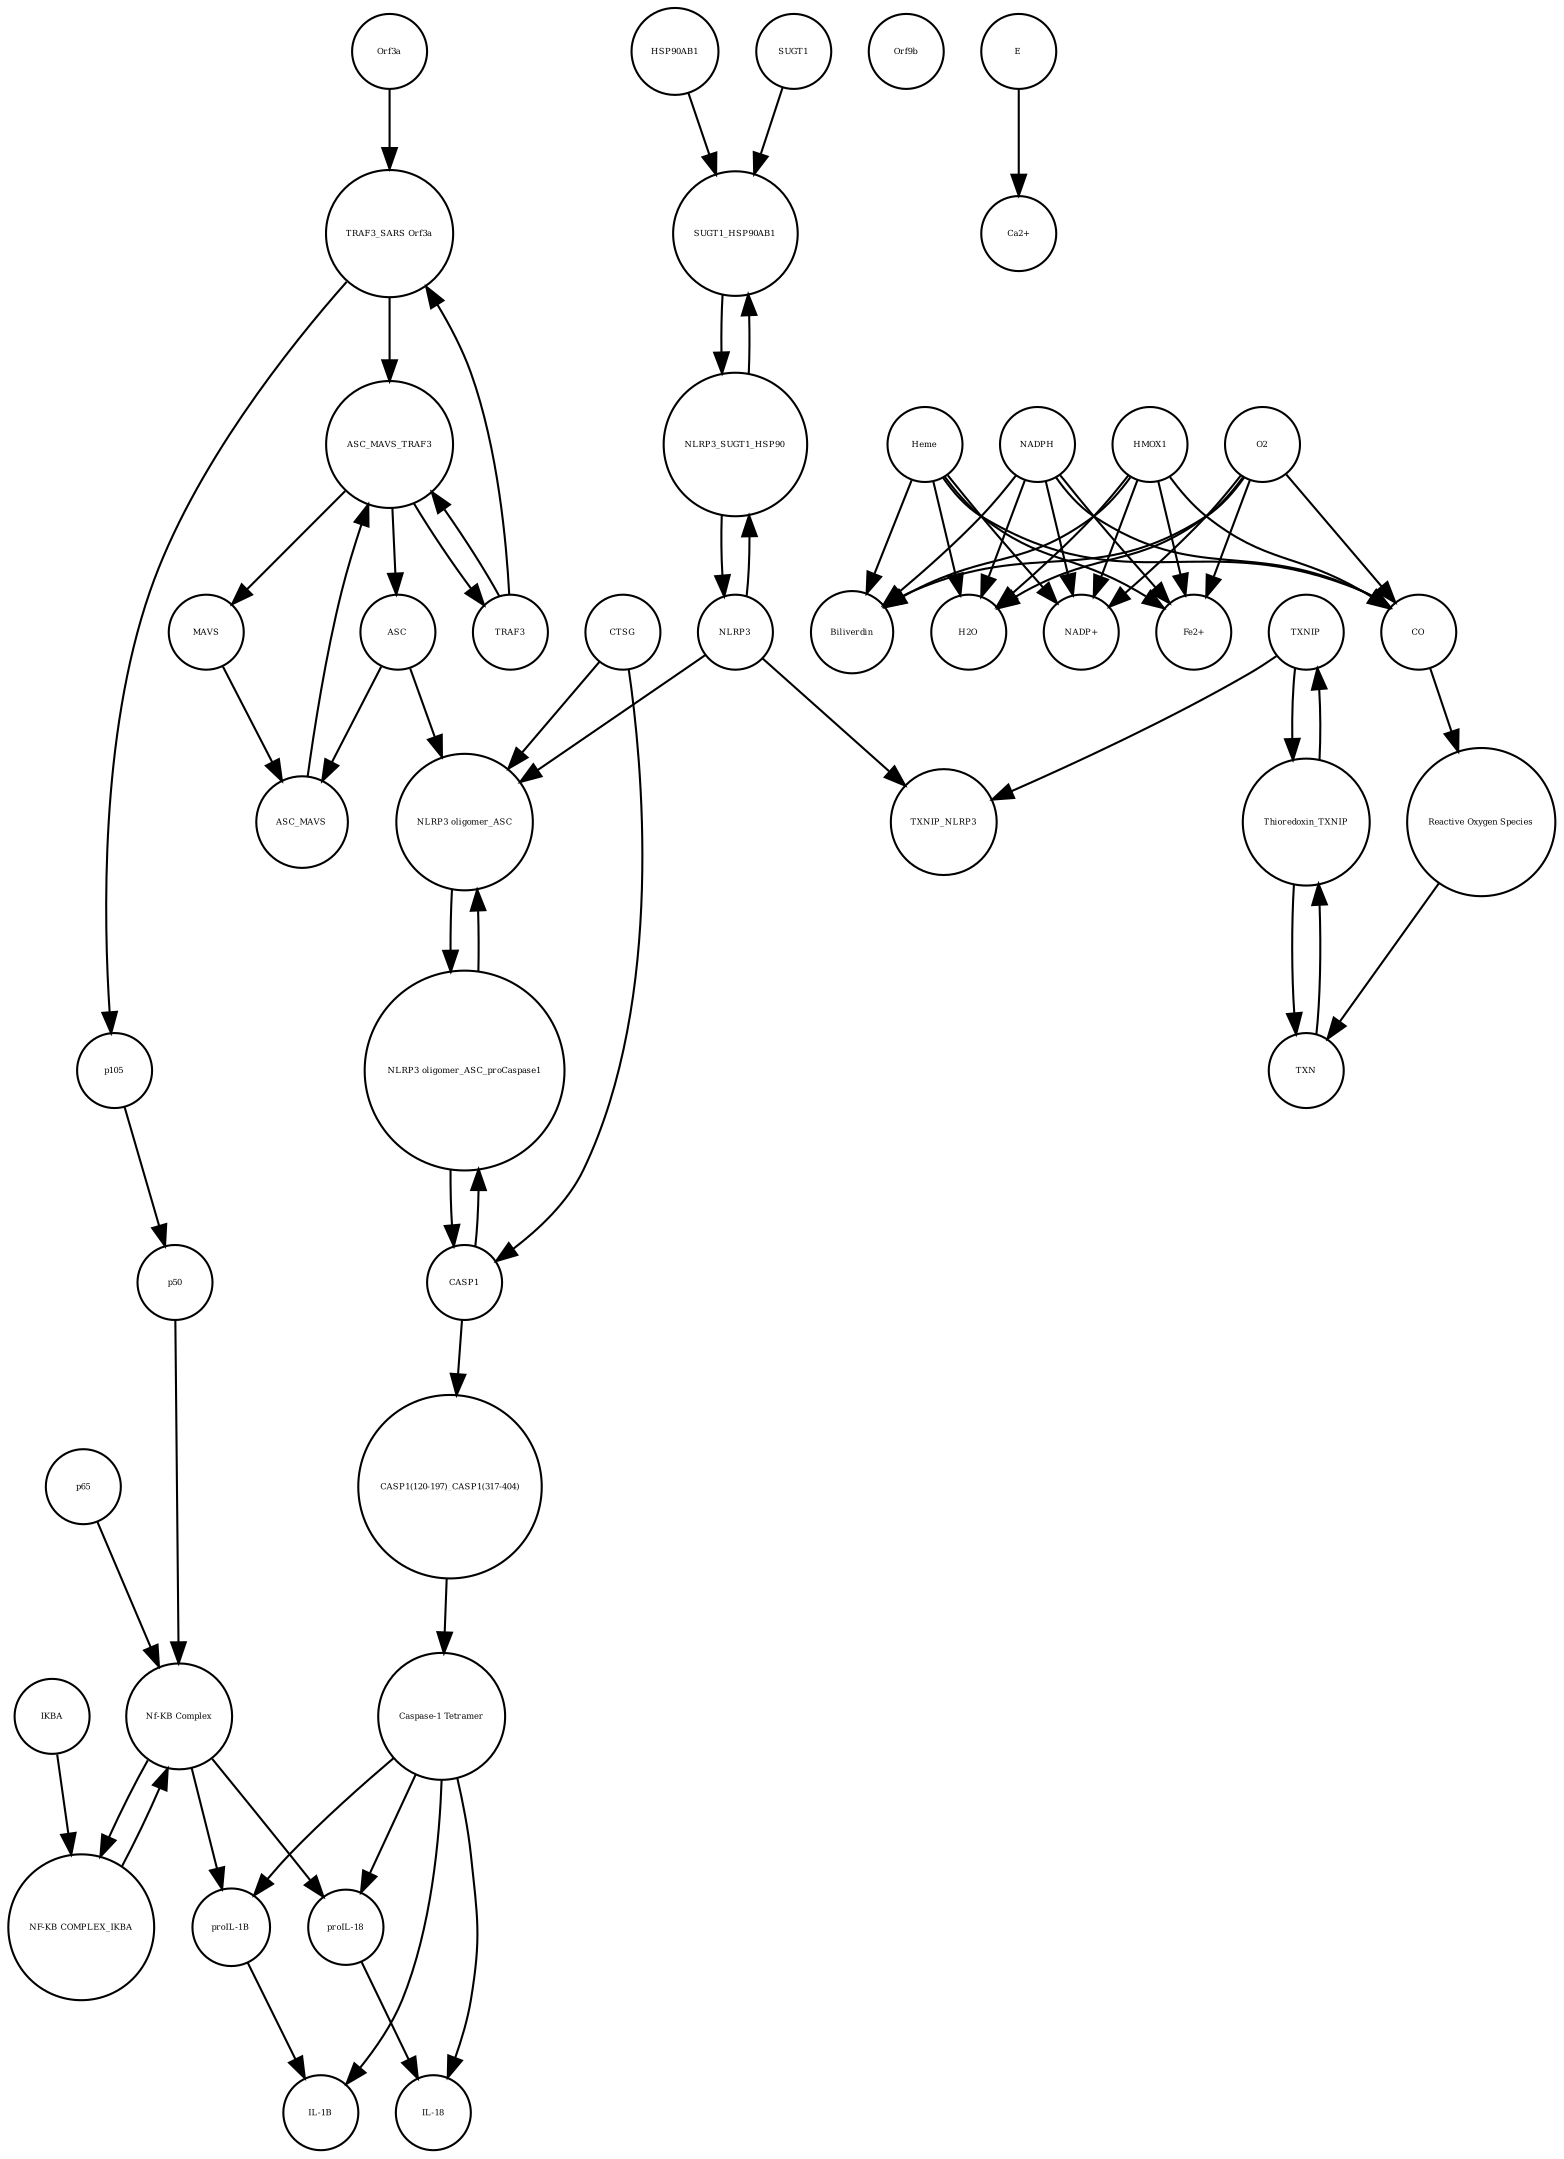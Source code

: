 strict digraph  {
HSP90AB1 [annotation=urn_miriam_uniprot_P08238, bipartite=0, cls=macromolecule, fontsize=4, label=HSP90AB1, shape=circle];
CASP1 [annotation=urn_miriam_uniprot_P29466, bipartite=0, cls=macromolecule, fontsize=4, label=CASP1, shape=circle];
p50 [annotation=urn_miriam_uniprot_P19838, bipartite=0, cls=macromolecule, fontsize=4, label=p50, shape=circle];
Orf9b [annotation="urn_miriam_taxonomy_694009|urn_miriam_uniprot_P59636", bipartite=0, cls=macromolecule, fontsize=4, label=Orf9b, shape=circle];
"Reactive Oxygen Species" [annotation="urn_miriam_obo.chebi_CHEBI%3A26523", bipartite=0, cls="simple chemical", fontsize=4, label="Reactive Oxygen Species", shape=circle];
"Caspase-1 Tetramer" [annotation=urn_miriam_uniprot_P29466, bipartite=0, cls="complex multimer", fontsize=4, label="Caspase-1 Tetramer", shape=circle];
TRAF3 [annotation=urn_miriam_uniprot_Q13114, bipartite=0, cls=macromolecule, fontsize=4, label=TRAF3, shape=circle];
H2O [annotation="urn_miriam_obo.chebi_CHEBI%3A15377", bipartite=0, cls="simple chemical", fontsize=4, label=H2O, shape=circle];
NLRP3_SUGT1_HSP90 [annotation="urn_miriam_uniprot_P08238|urn_miriam_uniprot_Q96P20|urn_miriam_uniprot_Q9Y2Z0", bipartite=0, cls=complex, fontsize=4, label=NLRP3_SUGT1_HSP90, shape=circle];
"IL-1B" [annotation=urn_miriam_uniprot_P01584, bipartite=0, cls=macromolecule, fontsize=4, label="IL-1B", shape=circle];
"proIL-1B" [annotation=urn_miriam_uniprot_P01584, bipartite=0, cls=macromolecule, fontsize=4, label="proIL-1B", shape=circle];
p65 [annotation=urn_miriam_uniprot_Q00653, bipartite=0, cls=macromolecule, fontsize=4, label=p65, shape=circle];
"CASP1(120-197)_CASP1(317-404)" [annotation=urn_miriam_uniprot_P29466, bipartite=0, cls=complex, fontsize=4, label="CASP1(120-197)_CASP1(317-404)", shape=circle];
CO [annotation="urn_miriam_obo.chebi_CHEBI%3A17245", bipartite=0, cls="simple chemical", fontsize=4, label=CO, shape=circle];
"Nf-KB Complex" [annotation="urn_miriam_uniprot_P19838|urn_miriam_uniprot_Q00653", bipartite=0, cls=complex, fontsize=4, label="Nf-KB Complex", shape=circle];
"NLRP3 oligomer_ASC_proCaspase1" [annotation="urn_miriam_uniprot_P29466|urn_miriam_uniprot_Q9ULZ3|urn_miriam_uniprot_Q96P20", bipartite=0, cls=complex, fontsize=4, label="NLRP3 oligomer_ASC_proCaspase1", shape=circle];
TXN [annotation=urn_miriam_uniprot_P10599, bipartite=0, cls=macromolecule, fontsize=4, label=TXN, shape=circle];
Heme [annotation="urn_miriam_obo.chebi_CHEBI%3A30413", bipartite=0, cls="simple chemical", fontsize=4, label=Heme, shape=circle];
IKBA [annotation="", bipartite=0, cls=macromolecule, fontsize=4, label=IKBA, shape=circle];
p105 [annotation=urn_miriam_uniprot_P19838, bipartite=0, cls=macromolecule, fontsize=4, label=p105, shape=circle];
"TRAF3_SARS Orf3a" [annotation="urn_miriam_uniprot_P59632|urn_miriam_uniprot_Q13114|urn_miriam_taxonomy_694009", bipartite=0, cls=complex, fontsize=4, label="TRAF3_SARS Orf3a", shape=circle];
NADPH [annotation="urn_miriam_obo.chebi_CHEBI%3A16474", bipartite=0, cls="simple chemical", fontsize=4, label=NADPH, shape=circle];
SUGT1 [annotation=urn_miriam_uniprot_Q9Y2Z0, bipartite=0, cls=macromolecule, fontsize=4, label=SUGT1, shape=circle];
ASC [annotation=urn_miriam_uniprot_Q9ULZ3, bipartite=0, cls=macromolecule, fontsize=4, label=ASC, shape=circle];
"NF-KB COMPLEX_IKBA" [annotation=urn_miriam_uniprot_P19838, bipartite=0, cls=complex, fontsize=4, label="NF-KB COMPLEX_IKBA", shape=circle];
E [annotation="urn_miriam_uniprot_P59637|urn_miriam_taxonomy_694009", bipartite=0, cls=macromolecule, fontsize=4, label=E, shape=circle];
HMOX1 [annotation=urn_miriam_uniprot_P09601, bipartite=0, cls=macromolecule, fontsize=4, label=HMOX1, shape=circle];
MAVS [annotation=urn_miriam_uniprot_Q7Z434, bipartite=0, cls=macromolecule, fontsize=4, label=MAVS, shape=circle];
O2 [annotation="urn_miriam_obo.chebi_CHEBI%3A15379", bipartite=0, cls="simple chemical", fontsize=4, label=O2, shape=circle];
SUGT1_HSP90AB1 [annotation="urn_miriam_uniprot_P08238|urn_miriam_uniprot_Q9Y2Z0", bipartite=0, cls=complex, fontsize=4, label=SUGT1_HSP90AB1, shape=circle];
TXNIP [annotation=urn_miriam_uniprot_Q9H3M7, bipartite=0, cls=macromolecule, fontsize=4, label=TXNIP, shape=circle];
"Fe2+" [annotation="urn_miriam_obo.chebi_CHEBI%3A29033", bipartite=0, cls="simple chemical", fontsize=4, label="Fe2+", shape=circle];
NLRP3 [annotation=urn_miriam_uniprot_Q96P20, bipartite=0, cls=macromolecule, fontsize=4, label=NLRP3, shape=circle];
"NLRP3 oligomer_ASC" [annotation="urn_miriam_uniprot_Q9ULZ3|urn_miriam_uniprot_Q96P20", bipartite=0, cls=complex, fontsize=4, label="NLRP3 oligomer_ASC", shape=circle];
TXNIP_NLRP3 [annotation="urn_miriam_uniprot_Q9H3M7|urn_miriam_uniprot_Q96P20", bipartite=0, cls=complex, fontsize=4, label=TXNIP_NLRP3, shape=circle];
"proIL-18" [annotation=urn_miriam_uniprot_Q14116, bipartite=0, cls=macromolecule, fontsize=4, label="proIL-18", shape=circle];
Orf3a [annotation="urn_miriam_uniprot_P59632|urn_miriam_taxonomy_694009", bipartite=0, cls=macromolecule, fontsize=4, label=Orf3a, shape=circle];
Thioredoxin_TXNIP [annotation="urn_miriam_uniprot_P10599|urn_miriam_uniprot_Q9H3M7", bipartite=0, cls=complex, fontsize=4, label=Thioredoxin_TXNIP, shape=circle];
ASC_MAVS_TRAF3 [annotation="urn_miriam_pubmed_25847972|urn_miriam_uniprot_Q9ULZ3|urn_miriam_uniprot_Q13114", bipartite=0, cls=complex, fontsize=4, label=ASC_MAVS_TRAF3, shape=circle];
"IL-18" [annotation=urn_miriam_uniprot_Q14116, bipartite=0, cls=macromolecule, fontsize=4, label="IL-18", shape=circle];
"NADP+" [annotation="urn_miriam_obo.chebi_CHEBI%3A18009", bipartite=0, cls="simple chemical", fontsize=4, label="NADP+", shape=circle];
"Ca2+" [annotation="urn_miriam_obo.chebi_CHEBI%3A29108", bipartite=0, cls="simple chemical", fontsize=4, label="Ca2+", shape=circle];
ASC_MAVS [annotation=urn_miriam_uniprot_Q9ULZ3, bipartite=0, cls=complex, fontsize=4, label=ASC_MAVS, shape=circle];
CTSG [annotation=urn_miriam_uniprot_P08311, bipartite=0, cls=macromolecule, fontsize=4, label=CTSG, shape=circle];
Biliverdin [annotation="urn_miriam_obo.chebi_CHEBI%3A17033", bipartite=0, cls="simple chemical", fontsize=4, label=Biliverdin, shape=circle];
HSP90AB1 -> SUGT1_HSP90AB1  [annotation="", interaction_type=production];
CASP1 -> "CASP1(120-197)_CASP1(317-404)"  [annotation="", interaction_type=production];
CASP1 -> "NLRP3 oligomer_ASC_proCaspase1"  [annotation="", interaction_type=production];
p50 -> "Nf-KB Complex"  [annotation="", interaction_type=production];
"Reactive Oxygen Species" -> TXN  [annotation="", interaction_type="necessary stimulation"];
"Caspase-1 Tetramer" -> "proIL-18"  [annotation="", interaction_type=catalysis];
"Caspase-1 Tetramer" -> "IL-18"  [annotation="", interaction_type=catalysis];
"Caspase-1 Tetramer" -> "IL-1B"  [annotation="", interaction_type=catalysis];
"Caspase-1 Tetramer" -> "proIL-1B"  [annotation="", interaction_type=catalysis];
TRAF3 -> "TRAF3_SARS Orf3a"  [annotation="", interaction_type=production];
TRAF3 -> ASC_MAVS_TRAF3  [annotation="", interaction_type=production];
NLRP3_SUGT1_HSP90 -> NLRP3  [annotation="", interaction_type=production];
NLRP3_SUGT1_HSP90 -> SUGT1_HSP90AB1  [annotation="", interaction_type=production];
"proIL-1B" -> "IL-1B"  [annotation="", interaction_type=production];
p65 -> "Nf-KB Complex"  [annotation="", interaction_type=production];
"CASP1(120-197)_CASP1(317-404)" -> "Caspase-1 Tetramer"  [annotation="", interaction_type=production];
CO -> "Reactive Oxygen Species"  [annotation="urn_miriam_pubmed_28356568|urn_miriam_pubmed_25770182", interaction_type=inhibition];
"Nf-KB Complex" -> "NF-KB COMPLEX_IKBA"  [annotation="", interaction_type=production];
"Nf-KB Complex" -> "proIL-1B"  [annotation=urn_miriam_pubmed_31034780, interaction_type=catalysis];
"Nf-KB Complex" -> "proIL-18"  [annotation=urn_miriam_pubmed_31034780, interaction_type=catalysis];
"NLRP3 oligomer_ASC_proCaspase1" -> "NLRP3 oligomer_ASC"  [annotation="", interaction_type=production];
"NLRP3 oligomer_ASC_proCaspase1" -> CASP1  [annotation="", interaction_type=production];
TXN -> Thioredoxin_TXNIP  [annotation="", interaction_type=production];
Heme -> CO  [annotation="", interaction_type=production];
Heme -> "NADP+"  [annotation="", interaction_type=production];
Heme -> "Fe2+"  [annotation="", interaction_type=production];
Heme -> H2O  [annotation="", interaction_type=production];
Heme -> Biliverdin  [annotation="", interaction_type=production];
IKBA -> "NF-KB COMPLEX_IKBA"  [annotation="", interaction_type=production];
p105 -> p50  [annotation="", interaction_type=production];
"TRAF3_SARS Orf3a" -> ASC_MAVS_TRAF3  [annotation="urn_miriam_pubmed_25847972|urn_miriam_pubmed_31034780|urn_miriam_taxonomy_9606", interaction_type=catalysis];
"TRAF3_SARS Orf3a" -> p105  [annotation="urn_miriam_pubmed_31034780|urn_miriam_taxonomy_9606", interaction_type=catalysis];
NADPH -> CO  [annotation="", interaction_type=production];
NADPH -> "NADP+"  [annotation="", interaction_type=production];
NADPH -> "Fe2+"  [annotation="", interaction_type=production];
NADPH -> H2O  [annotation="", interaction_type=production];
NADPH -> Biliverdin  [annotation="", interaction_type=production];
SUGT1 -> SUGT1_HSP90AB1  [annotation="", interaction_type=production];
ASC -> "NLRP3 oligomer_ASC"  [annotation="", interaction_type=production];
ASC -> ASC_MAVS  [annotation="", interaction_type=production];
"NF-KB COMPLEX_IKBA" -> "Nf-KB Complex"  [annotation="", interaction_type=inhibition];
E -> "Ca2+"  [annotation="urn_miriam_pubmed_26331680|urn_miriam_doi_10.1016%2Fj.bbrc.2020.05.206|urn_miriam_taxonomy_392815", interaction_type=catalysis];
HMOX1 -> CO  [annotation="", interaction_type=catalysis];
HMOX1 -> "NADP+"  [annotation="", interaction_type=catalysis];
HMOX1 -> "Fe2+"  [annotation="", interaction_type=catalysis];
HMOX1 -> H2O  [annotation="", interaction_type=catalysis];
HMOX1 -> Biliverdin  [annotation="", interaction_type=catalysis];
MAVS -> ASC_MAVS  [annotation="", interaction_type=production];
O2 -> CO  [annotation="", interaction_type=production];
O2 -> "NADP+"  [annotation="", interaction_type=production];
O2 -> "Fe2+"  [annotation="", interaction_type=production];
O2 -> H2O  [annotation="", interaction_type=production];
O2 -> Biliverdin  [annotation="", interaction_type=production];
SUGT1_HSP90AB1 -> NLRP3_SUGT1_HSP90  [annotation="", interaction_type=production];
TXNIP -> Thioredoxin_TXNIP  [annotation="", interaction_type=production];
TXNIP -> TXNIP_NLRP3  [annotation="", interaction_type=production];
NLRP3 -> "NLRP3 oligomer_ASC"  [annotation="", interaction_type=production];
NLRP3 -> NLRP3_SUGT1_HSP90  [annotation="", interaction_type=production];
NLRP3 -> TXNIP_NLRP3  [annotation="", interaction_type=production];
"NLRP3 oligomer_ASC" -> "NLRP3 oligomer_ASC_proCaspase1"  [annotation="", interaction_type=production];
"proIL-18" -> "IL-18"  [annotation="", interaction_type=production];
Orf3a -> "TRAF3_SARS Orf3a"  [annotation="", interaction_type=production];
Thioredoxin_TXNIP -> TXNIP  [annotation="", interaction_type=production];
Thioredoxin_TXNIP -> TXN  [annotation="", interaction_type=production];
ASC_MAVS_TRAF3 -> ASC  [annotation="", interaction_type=production];
ASC_MAVS_TRAF3 -> TRAF3  [annotation="", interaction_type=production];
ASC_MAVS_TRAF3 -> MAVS  [annotation="", interaction_type=production];
ASC_MAVS -> ASC_MAVS_TRAF3  [annotation="", interaction_type=production];
CTSG -> "NLRP3 oligomer_ASC"  [annotation="", interaction_type=catalysis];
CTSG -> CASP1  [annotation="", interaction_type=catalysis];
}
